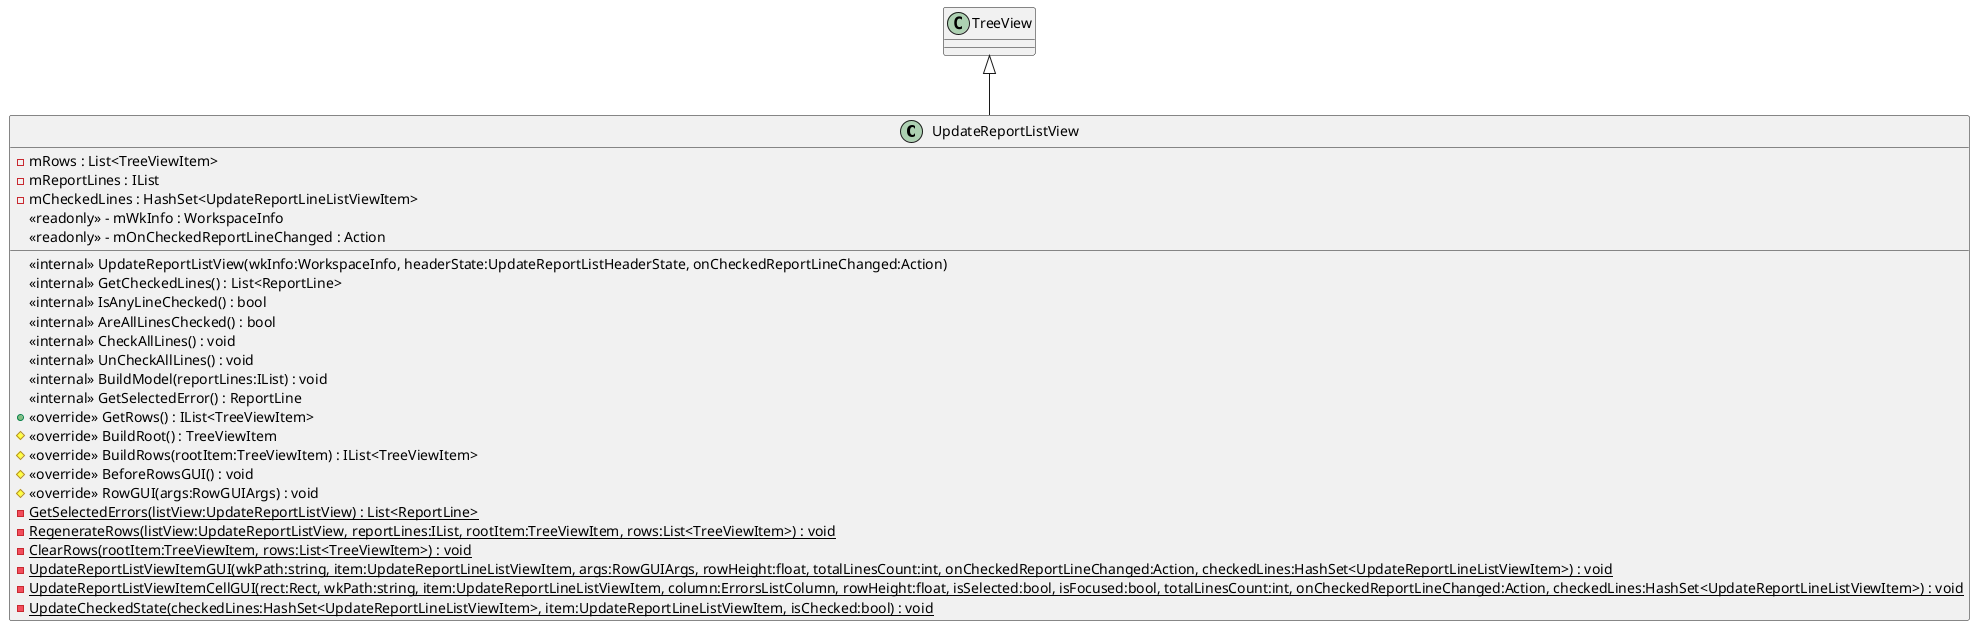 @startuml
class UpdateReportListView {
    <<internal>> UpdateReportListView(wkInfo:WorkspaceInfo, headerState:UpdateReportListHeaderState, onCheckedReportLineChanged:Action)
    <<internal>> GetCheckedLines() : List<ReportLine>
    <<internal>> IsAnyLineChecked() : bool
    <<internal>> AreAllLinesChecked() : bool
    <<internal>> CheckAllLines() : void
    <<internal>> UnCheckAllLines() : void
    <<internal>> BuildModel(reportLines:IList) : void
    <<internal>> GetSelectedError() : ReportLine
    + <<override>> GetRows() : IList<TreeViewItem>
    # <<override>> BuildRoot() : TreeViewItem
    # <<override>> BuildRows(rootItem:TreeViewItem) : IList<TreeViewItem>
    # <<override>> BeforeRowsGUI() : void
    # <<override>> RowGUI(args:RowGUIArgs) : void
    {static} - GetSelectedErrors(listView:UpdateReportListView) : List<ReportLine>
    {static} - RegenerateRows(listView:UpdateReportListView, reportLines:IList, rootItem:TreeViewItem, rows:List<TreeViewItem>) : void
    {static} - ClearRows(rootItem:TreeViewItem, rows:List<TreeViewItem>) : void
    {static} - UpdateReportListViewItemGUI(wkPath:string, item:UpdateReportLineListViewItem, args:RowGUIArgs, rowHeight:float, totalLinesCount:int, onCheckedReportLineChanged:Action, checkedLines:HashSet<UpdateReportLineListViewItem>) : void
    {static} - UpdateReportListViewItemCellGUI(rect:Rect, wkPath:string, item:UpdateReportLineListViewItem, column:ErrorsListColumn, rowHeight:float, isSelected:bool, isFocused:bool, totalLinesCount:int, onCheckedReportLineChanged:Action, checkedLines:HashSet<UpdateReportLineListViewItem>) : void
    {static} - UpdateCheckedState(checkedLines:HashSet<UpdateReportLineListViewItem>, item:UpdateReportLineListViewItem, isChecked:bool) : void
    - mRows : List<TreeViewItem>
    - mReportLines : IList
    - mCheckedLines : HashSet<UpdateReportLineListViewItem>
    <<readonly>> - mWkInfo : WorkspaceInfo
    <<readonly>> - mOnCheckedReportLineChanged : Action
}
TreeView <|-- UpdateReportListView
@enduml
